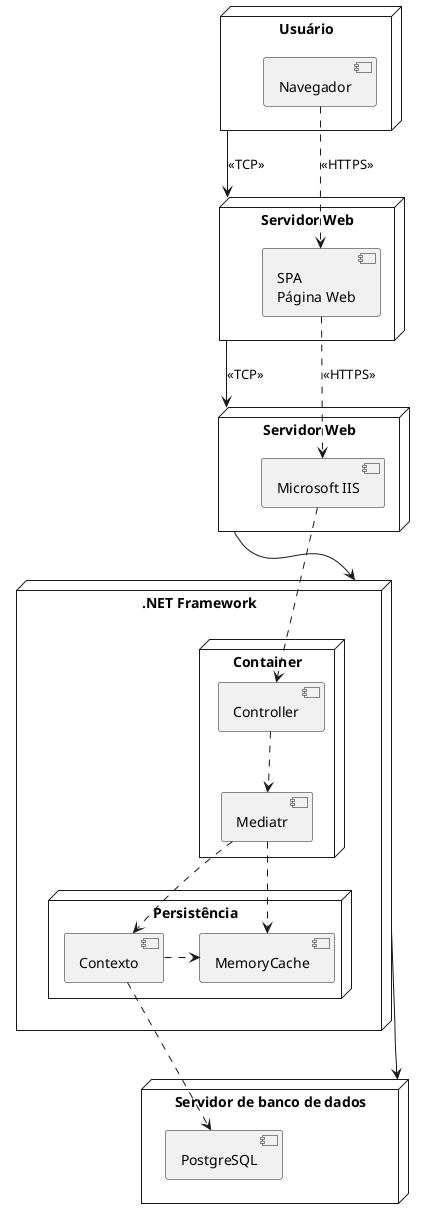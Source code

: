 @startuml Diagrama de componentes
'left to right direction
'skinparam linetype ortho

node Usuário as usuario {
    [Navegador] as navegador
}

node "Servidor Web" as frontend {
    [SPA\nPágina Web] as spa
}

usuario --> frontend : <<TCP>>
navegador -[dashed]-> spa : <<HTTPS>>

node "Servidor Web" as backend {
    [Microsoft IIS] as iis
}

frontend --> backend : <<TCP>>
spa -[dashed]-> iis : <<HTTPS>>

node ".NET Framework" as dotnet {
    node "Container" as container {
        [Controller] as controller
        [Mediatr] as mediatr
    }
    node "Persistência" as persistencia {
        [Contexto] as contexto
        [MemoryCache] as cache
    }
}

controller -[dashed]-> mediatr
contexto -[dashed]right-> cache
mediatr -[dashed]-> contexto
mediatr -[dashed]-> cache

backend --> dotnet
iis -[dashed]-> controller

node "Servidor de banco de dados" as dados {
    [PostgreSQL] as postgre
}

dotnet --> dados
contexto -[dashed]-> postgre

@enduml
